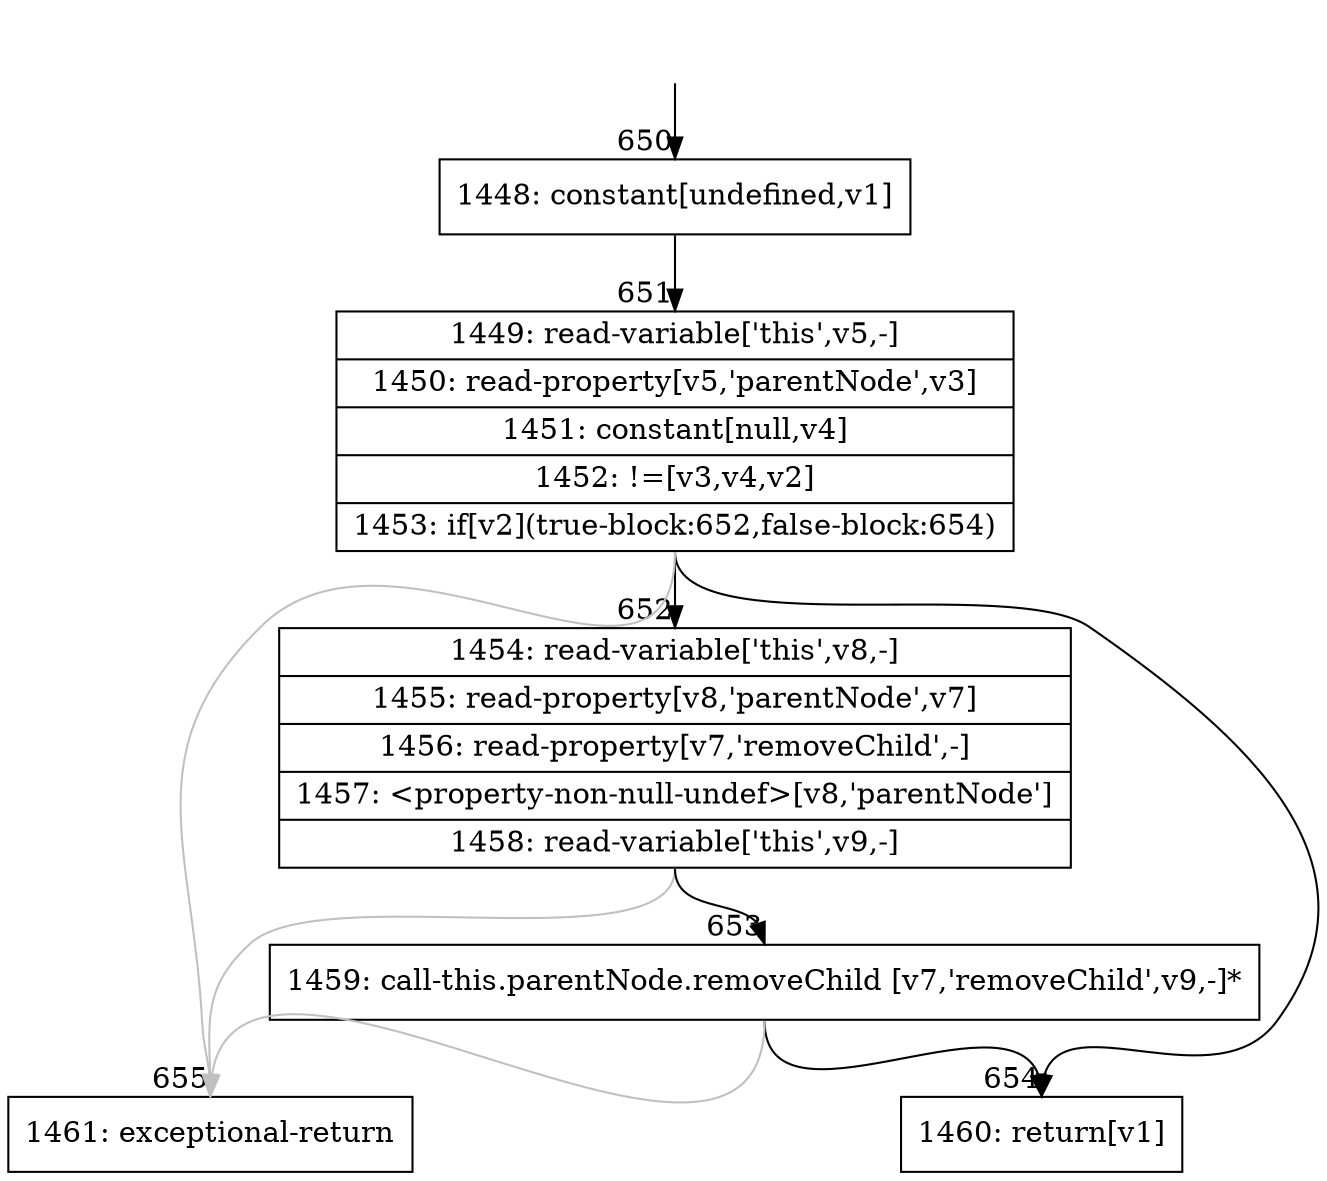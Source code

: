 digraph {
rankdir="TD"
BB_entry58[shape=none,label=""];
BB_entry58 -> BB650 [tailport=s, headport=n, headlabel="    650"]
BB650 [shape=record label="{1448: constant[undefined,v1]}" ] 
BB650 -> BB651 [tailport=s, headport=n, headlabel="      651"]
BB651 [shape=record label="{1449: read-variable['this',v5,-]|1450: read-property[v5,'parentNode',v3]|1451: constant[null,v4]|1452: !=[v3,v4,v2]|1453: if[v2](true-block:652,false-block:654)}" ] 
BB651 -> BB652 [tailport=s, headport=n, headlabel="      652"]
BB651 -> BB654 [tailport=s, headport=n, headlabel="      654"]
BB651 -> BB655 [tailport=s, headport=n, color=gray, headlabel="      655"]
BB652 [shape=record label="{1454: read-variable['this',v8,-]|1455: read-property[v8,'parentNode',v7]|1456: read-property[v7,'removeChild',-]|1457: \<property-non-null-undef\>[v8,'parentNode']|1458: read-variable['this',v9,-]}" ] 
BB652 -> BB653 [tailport=s, headport=n, headlabel="      653"]
BB652 -> BB655 [tailport=s, headport=n, color=gray]
BB653 [shape=record label="{1459: call-this.parentNode.removeChild [v7,'removeChild',v9,-]*}" ] 
BB653 -> BB654 [tailport=s, headport=n]
BB653 -> BB655 [tailport=s, headport=n, color=gray]
BB654 [shape=record label="{1460: return[v1]}" ] 
BB655 [shape=record label="{1461: exceptional-return}" ] 
//#$~ 422
}
